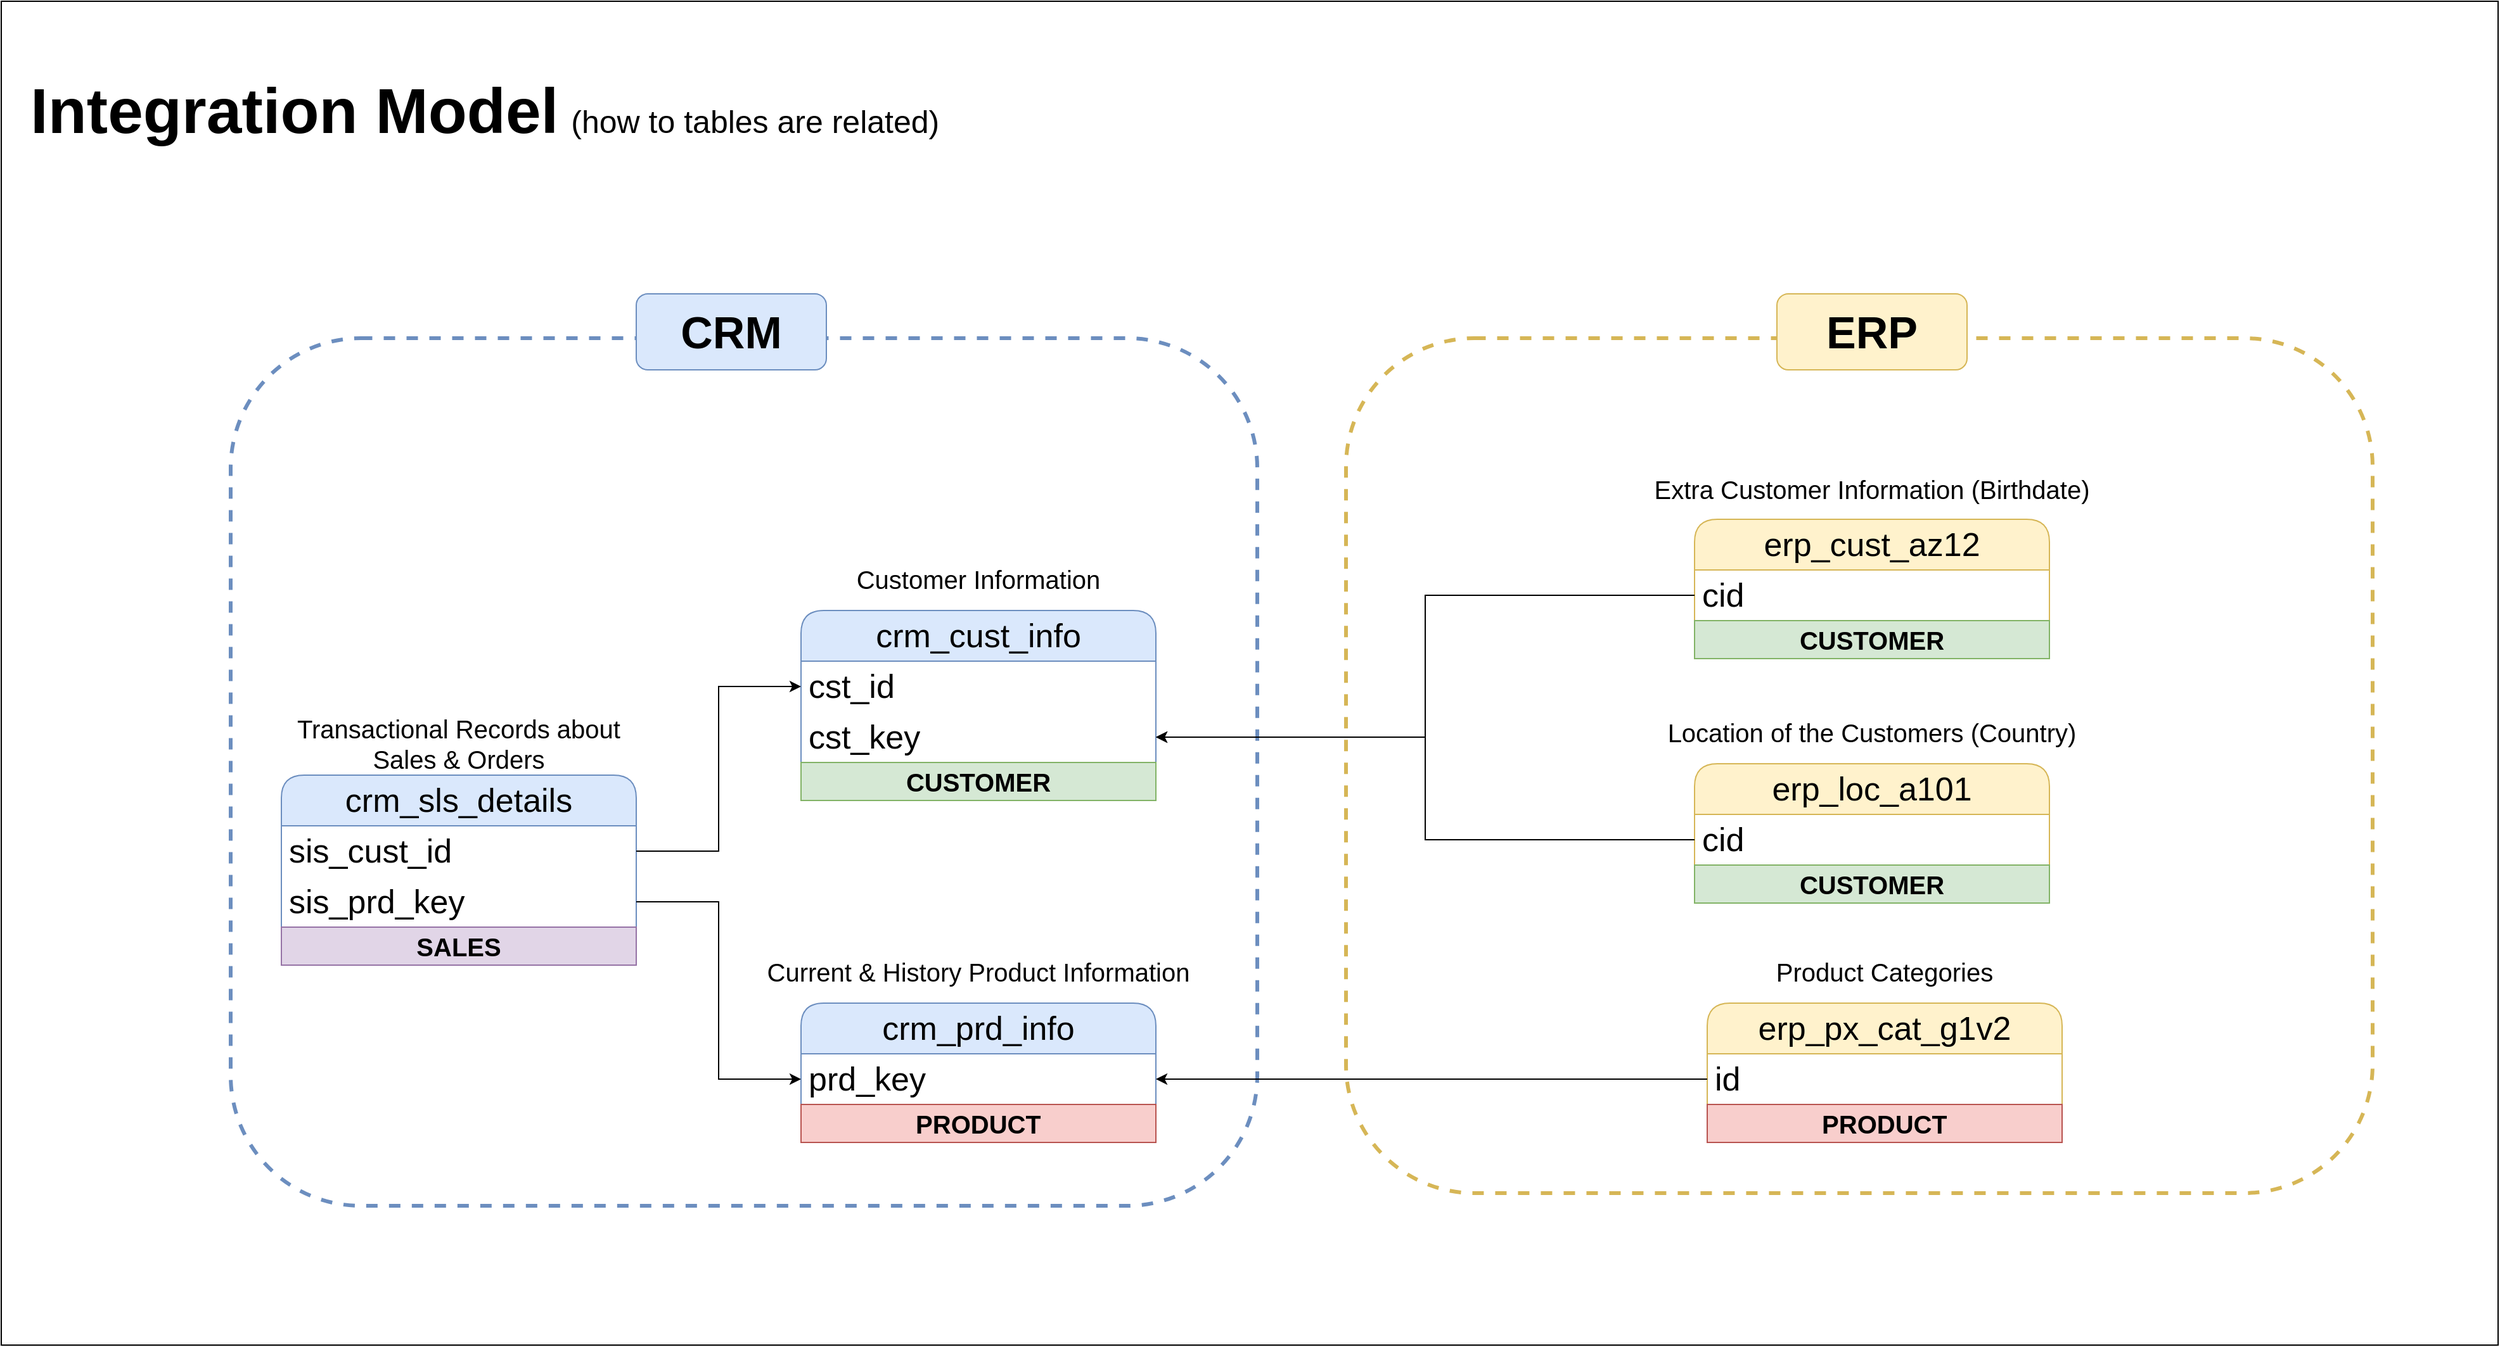 <mxfile version="26.2.15">
  <diagram id="V---gzgZRRrH9fycsV-x" name="integration_model">
    <mxGraphModel dx="1952" dy="1304" grid="1" gridSize="10" guides="1" tooltips="1" connect="1" arrows="1" fold="1" page="1" pageScale="1" pageWidth="2336" pageHeight="1654" math="0" shadow="0">
      <root>
        <mxCell id="0" />
        <mxCell id="1" parent="0" />
        <mxCell id="IGc72aXegma_2KjUhU5X-3" value="" style="rounded=0;whiteSpace=wrap;html=1;" vertex="1" parent="1">
          <mxGeometry x="9" y="9" width="1970" height="1061" as="geometry" />
        </mxCell>
        <mxCell id="hx4u--Mhu4XPBcAvZ-jx-31" value="" style="rounded=1;whiteSpace=wrap;html=1;shadow=0;fillColor=none;strokeColor=#d6b656;dashed=1;strokeWidth=3;" parent="1" vertex="1">
          <mxGeometry x="1070" y="275" width="810" height="675" as="geometry" />
        </mxCell>
        <mxCell id="hx4u--Mhu4XPBcAvZ-jx-29" value="" style="rounded=1;whiteSpace=wrap;html=1;shadow=0;fillColor=none;dashed=1;strokeColor=#6c8ebf;strokeWidth=3;" parent="1" vertex="1">
          <mxGeometry x="190" y="275" width="810" height="685" as="geometry" />
        </mxCell>
        <mxCell id="hx4u--Mhu4XPBcAvZ-jx-1" value="&lt;font style=&quot;&quot;&gt;&lt;font style=&quot;font-weight: bold; font-size: 50px;&quot;&gt;Integration Model&lt;/font&gt;&lt;span style=&quot;font-weight: bold; font-size: 36px;&quot;&gt; &lt;/span&gt;&lt;font style=&quot;color: rgb(0, 0, 0); font-size: 25px;&quot;&gt;(how to tables are related)&lt;/font&gt;&lt;/font&gt;" style="text;html=1;align=left;verticalAlign=middle;whiteSpace=wrap;rounded=0;" parent="1" vertex="1">
          <mxGeometry x="30" y="30" width="750" height="130" as="geometry" />
        </mxCell>
        <mxCell id="hx4u--Mhu4XPBcAvZ-jx-2" value="crm_cust_info" style="swimlane;fontStyle=0;childLayout=stackLayout;horizontal=1;startSize=40;horizontalStack=0;resizeParent=1;resizeParentMax=0;resizeLast=0;collapsible=1;marginBottom=0;whiteSpace=wrap;html=1;rounded=1;fillColor=#dae8fc;strokeColor=#6c8ebf;fontSize=26;" parent="1" vertex="1">
          <mxGeometry x="640" y="490" width="280" height="150" as="geometry" />
        </mxCell>
        <mxCell id="hx4u--Mhu4XPBcAvZ-jx-3" value="cst_id" style="text;strokeColor=none;fillColor=none;align=left;verticalAlign=middle;spacingLeft=4;spacingRight=4;overflow=hidden;points=[[0,0.5],[1,0.5]];portConstraint=eastwest;rotatable=0;whiteSpace=wrap;html=1;fontSize=26;" parent="hx4u--Mhu4XPBcAvZ-jx-2" vertex="1">
          <mxGeometry y="40" width="280" height="40" as="geometry" />
        </mxCell>
        <mxCell id="hx4u--Mhu4XPBcAvZ-jx-19" value="cst_key" style="text;strokeColor=none;fillColor=none;align=left;verticalAlign=middle;spacingLeft=4;spacingRight=4;overflow=hidden;points=[[0,0.5],[1,0.5]];portConstraint=eastwest;rotatable=0;whiteSpace=wrap;html=1;fontSize=26;" parent="hx4u--Mhu4XPBcAvZ-jx-2" vertex="1">
          <mxGeometry y="80" width="280" height="40" as="geometry" />
        </mxCell>
        <mxCell id="IGc72aXegma_2KjUhU5X-6" value="&lt;b&gt;&lt;font style=&quot;font-size: 20px;&quot;&gt;CUSTOMER&lt;/font&gt;&lt;/b&gt;" style="text;html=1;strokeColor=#82b366;fillColor=#d5e8d4;align=center;verticalAlign=middle;whiteSpace=wrap;overflow=hidden;" vertex="1" parent="hx4u--Mhu4XPBcAvZ-jx-2">
          <mxGeometry y="120" width="280" height="30" as="geometry" />
        </mxCell>
        <mxCell id="hx4u--Mhu4XPBcAvZ-jx-6" value="&lt;font style=&quot;font-size: 20px;&quot;&gt;Customer Information&lt;/font&gt;" style="text;html=1;align=center;verticalAlign=middle;whiteSpace=wrap;rounded=0;" parent="1" vertex="1">
          <mxGeometry x="640" y="440" width="280" height="50" as="geometry" />
        </mxCell>
        <mxCell id="hx4u--Mhu4XPBcAvZ-jx-7" value="crm_prd_info" style="swimlane;fontStyle=0;childLayout=stackLayout;horizontal=1;startSize=40;horizontalStack=0;resizeParent=1;resizeParentMax=0;resizeLast=0;collapsible=1;marginBottom=0;whiteSpace=wrap;html=1;rounded=1;fillColor=#dae8fc;strokeColor=#6c8ebf;fontSize=26;" parent="1" vertex="1">
          <mxGeometry x="640" y="800" width="280" height="110" as="geometry" />
        </mxCell>
        <mxCell id="hx4u--Mhu4XPBcAvZ-jx-8" value="prd_key" style="text;strokeColor=none;fillColor=none;align=left;verticalAlign=middle;spacingLeft=4;spacingRight=4;overflow=hidden;points=[[0,0.5],[1,0.5]];portConstraint=eastwest;rotatable=0;whiteSpace=wrap;html=1;fontSize=26;" parent="hx4u--Mhu4XPBcAvZ-jx-7" vertex="1">
          <mxGeometry y="40" width="280" height="40" as="geometry" />
        </mxCell>
        <mxCell id="IGc72aXegma_2KjUhU5X-4" value="&lt;b&gt;&lt;font style=&quot;font-size: 20px;&quot;&gt;PRODUCT&lt;/font&gt;&lt;/b&gt;" style="text;html=1;strokeColor=#b85450;fillColor=#f8cecc;align=center;verticalAlign=middle;whiteSpace=wrap;overflow=hidden;" vertex="1" parent="hx4u--Mhu4XPBcAvZ-jx-7">
          <mxGeometry y="80" width="280" height="30" as="geometry" />
        </mxCell>
        <mxCell id="hx4u--Mhu4XPBcAvZ-jx-9" value="&lt;font style=&quot;font-size: 20px;&quot;&gt;Current &amp;amp; History Product&amp;nbsp;&lt;/font&gt;&lt;span style=&quot;font-size: 20px; background-color: transparent; color: light-dark(rgb(0, 0, 0), rgb(255, 255, 255));&quot;&gt;Information&lt;/span&gt;" style="text;html=1;align=center;verticalAlign=middle;whiteSpace=wrap;rounded=0;" parent="1" vertex="1">
          <mxGeometry x="600" y="750" width="360" height="50" as="geometry" />
        </mxCell>
        <mxCell id="hx4u--Mhu4XPBcAvZ-jx-10" value="crm_sls_details" style="swimlane;fontStyle=0;childLayout=stackLayout;horizontal=1;startSize=40;horizontalStack=0;resizeParent=1;resizeParentMax=0;resizeLast=0;collapsible=1;marginBottom=0;whiteSpace=wrap;html=1;rounded=1;fillColor=#dae8fc;strokeColor=#6c8ebf;fontSize=26;" parent="1" vertex="1">
          <mxGeometry x="230" y="620" width="280" height="150" as="geometry" />
        </mxCell>
        <mxCell id="hx4u--Mhu4XPBcAvZ-jx-11" value="sis_cust_id" style="text;strokeColor=none;fillColor=none;align=left;verticalAlign=middle;spacingLeft=4;spacingRight=4;overflow=hidden;points=[[0,0.5],[1,0.5]];portConstraint=eastwest;rotatable=0;whiteSpace=wrap;html=1;fontSize=26;" parent="hx4u--Mhu4XPBcAvZ-jx-10" vertex="1">
          <mxGeometry y="40" width="280" height="40" as="geometry" />
        </mxCell>
        <mxCell id="hx4u--Mhu4XPBcAvZ-jx-13" value="sis_prd_key" style="text;strokeColor=none;fillColor=none;align=left;verticalAlign=middle;spacingLeft=4;spacingRight=4;overflow=hidden;points=[[0,0.5],[1,0.5]];portConstraint=eastwest;rotatable=0;whiteSpace=wrap;html=1;fontSize=26;" parent="hx4u--Mhu4XPBcAvZ-jx-10" vertex="1">
          <mxGeometry y="80" width="280" height="40" as="geometry" />
        </mxCell>
        <mxCell id="IGc72aXegma_2KjUhU5X-9" value="&lt;b&gt;&lt;font style=&quot;font-size: 20px;&quot;&gt;SALES&lt;/font&gt;&lt;/b&gt;" style="text;html=1;strokeColor=#9673a6;fillColor=#e1d5e7;align=center;verticalAlign=middle;whiteSpace=wrap;overflow=hidden;" vertex="1" parent="hx4u--Mhu4XPBcAvZ-jx-10">
          <mxGeometry y="120" width="280" height="30" as="geometry" />
        </mxCell>
        <mxCell id="hx4u--Mhu4XPBcAvZ-jx-12" value="&lt;span style=&quot;font-size: 20px;&quot;&gt;Transactional Records about Sales &amp;amp; Orders&lt;/span&gt;" style="text;html=1;align=center;verticalAlign=middle;whiteSpace=wrap;rounded=0;" parent="1" vertex="1">
          <mxGeometry x="230" y="570" width="280" height="50" as="geometry" />
        </mxCell>
        <mxCell id="hx4u--Mhu4XPBcAvZ-jx-14" style="edgeStyle=orthogonalEdgeStyle;rounded=0;orthogonalLoop=1;jettySize=auto;html=1;entryX=0;entryY=0.5;entryDx=0;entryDy=0;" parent="1" source="hx4u--Mhu4XPBcAvZ-jx-11" target="hx4u--Mhu4XPBcAvZ-jx-3" edge="1">
          <mxGeometry relative="1" as="geometry" />
        </mxCell>
        <mxCell id="hx4u--Mhu4XPBcAvZ-jx-15" style="edgeStyle=orthogonalEdgeStyle;rounded=0;orthogonalLoop=1;jettySize=auto;html=1;entryX=0;entryY=0.5;entryDx=0;entryDy=0;" parent="1" source="hx4u--Mhu4XPBcAvZ-jx-13" target="hx4u--Mhu4XPBcAvZ-jx-8" edge="1">
          <mxGeometry relative="1" as="geometry" />
        </mxCell>
        <mxCell id="hx4u--Mhu4XPBcAvZ-jx-16" value="erp_cust_az12" style="swimlane;fontStyle=0;childLayout=stackLayout;horizontal=1;startSize=40;horizontalStack=0;resizeParent=1;resizeParentMax=0;resizeLast=0;collapsible=1;marginBottom=0;whiteSpace=wrap;html=1;rounded=1;fillColor=#fff2cc;strokeColor=#d6b656;fontSize=26;" parent="1" vertex="1">
          <mxGeometry x="1345" y="418" width="280" height="110" as="geometry" />
        </mxCell>
        <mxCell id="hx4u--Mhu4XPBcAvZ-jx-17" value="cid" style="text;strokeColor=none;fillColor=none;align=left;verticalAlign=middle;spacingLeft=4;spacingRight=4;overflow=hidden;points=[[0,0.5],[1,0.5]];portConstraint=eastwest;rotatable=0;whiteSpace=wrap;html=1;fontSize=26;" parent="hx4u--Mhu4XPBcAvZ-jx-16" vertex="1">
          <mxGeometry y="40" width="280" height="40" as="geometry" />
        </mxCell>
        <mxCell id="IGc72aXegma_2KjUhU5X-7" value="&lt;b&gt;&lt;font style=&quot;font-size: 20px;&quot;&gt;CUSTOMER&lt;/font&gt;&lt;/b&gt;" style="text;html=1;strokeColor=#82b366;fillColor=#d5e8d4;align=center;verticalAlign=middle;whiteSpace=wrap;overflow=hidden;" vertex="1" parent="hx4u--Mhu4XPBcAvZ-jx-16">
          <mxGeometry y="80" width="280" height="30" as="geometry" />
        </mxCell>
        <mxCell id="hx4u--Mhu4XPBcAvZ-jx-18" value="&lt;font style=&quot;font-size: 20px;&quot;&gt;Extra Customer Information (Birthdate)&lt;/font&gt;" style="text;html=1;align=center;verticalAlign=middle;whiteSpace=wrap;rounded=0;" parent="1" vertex="1">
          <mxGeometry x="1295" y="369" width="380" height="50" as="geometry" />
        </mxCell>
        <mxCell id="hx4u--Mhu4XPBcAvZ-jx-20" style="edgeStyle=orthogonalEdgeStyle;rounded=0;orthogonalLoop=1;jettySize=auto;html=1;entryX=1;entryY=0.5;entryDx=0;entryDy=0;" parent="1" source="hx4u--Mhu4XPBcAvZ-jx-17" target="hx4u--Mhu4XPBcAvZ-jx-19" edge="1">
          <mxGeometry relative="1" as="geometry" />
        </mxCell>
        <mxCell id="hx4u--Mhu4XPBcAvZ-jx-21" value="erp_loc_a101" style="swimlane;fontStyle=0;childLayout=stackLayout;horizontal=1;startSize=40;horizontalStack=0;resizeParent=1;resizeParentMax=0;resizeLast=0;collapsible=1;marginBottom=0;whiteSpace=wrap;html=1;rounded=1;fillColor=#fff2cc;strokeColor=#d6b656;fontSize=26;" parent="1" vertex="1">
          <mxGeometry x="1345" y="611" width="280" height="110" as="geometry" />
        </mxCell>
        <mxCell id="hx4u--Mhu4XPBcAvZ-jx-22" value="cid" style="text;strokeColor=none;fillColor=none;align=left;verticalAlign=middle;spacingLeft=4;spacingRight=4;overflow=hidden;points=[[0,0.5],[1,0.5]];portConstraint=eastwest;rotatable=0;whiteSpace=wrap;html=1;fontSize=26;" parent="hx4u--Mhu4XPBcAvZ-jx-21" vertex="1">
          <mxGeometry y="40" width="280" height="40" as="geometry" />
        </mxCell>
        <mxCell id="IGc72aXegma_2KjUhU5X-8" value="&lt;b&gt;&lt;font style=&quot;font-size: 20px;&quot;&gt;CUSTOMER&lt;/font&gt;&lt;/b&gt;" style="text;html=1;strokeColor=#82b366;fillColor=#d5e8d4;align=center;verticalAlign=middle;whiteSpace=wrap;overflow=hidden;" vertex="1" parent="hx4u--Mhu4XPBcAvZ-jx-21">
          <mxGeometry y="80" width="280" height="30" as="geometry" />
        </mxCell>
        <mxCell id="hx4u--Mhu4XPBcAvZ-jx-23" value="&lt;font style=&quot;font-size: 20px;&quot;&gt;Location of the Customers (Country)&lt;/font&gt;" style="text;html=1;align=center;verticalAlign=middle;whiteSpace=wrap;rounded=0;" parent="1" vertex="1">
          <mxGeometry x="1295" y="561" width="380" height="50" as="geometry" />
        </mxCell>
        <mxCell id="hx4u--Mhu4XPBcAvZ-jx-24" style="edgeStyle=orthogonalEdgeStyle;rounded=0;orthogonalLoop=1;jettySize=auto;html=1;entryX=1;entryY=0.5;entryDx=0;entryDy=0;" parent="1" source="hx4u--Mhu4XPBcAvZ-jx-22" target="hx4u--Mhu4XPBcAvZ-jx-19" edge="1">
          <mxGeometry relative="1" as="geometry" />
        </mxCell>
        <mxCell id="hx4u--Mhu4XPBcAvZ-jx-25" value="erp_px_cat_g1v2" style="swimlane;fontStyle=0;childLayout=stackLayout;horizontal=1;startSize=40;horizontalStack=0;resizeParent=1;resizeParentMax=0;resizeLast=0;collapsible=1;marginBottom=0;whiteSpace=wrap;html=1;rounded=1;fillColor=#fff2cc;strokeColor=#d6b656;fontSize=26;" parent="1" vertex="1">
          <mxGeometry x="1355" y="800" width="280" height="110" as="geometry" />
        </mxCell>
        <mxCell id="hx4u--Mhu4XPBcAvZ-jx-26" value="id" style="text;strokeColor=none;fillColor=none;align=left;verticalAlign=middle;spacingLeft=4;spacingRight=4;overflow=hidden;points=[[0,0.5],[1,0.5]];portConstraint=eastwest;rotatable=0;whiteSpace=wrap;html=1;fontSize=26;" parent="hx4u--Mhu4XPBcAvZ-jx-25" vertex="1">
          <mxGeometry y="40" width="280" height="40" as="geometry" />
        </mxCell>
        <mxCell id="IGc72aXegma_2KjUhU5X-5" value="&lt;b&gt;&lt;font style=&quot;font-size: 20px;&quot;&gt;PRODUCT&lt;/font&gt;&lt;/b&gt;" style="text;html=1;strokeColor=#b85450;fillColor=#f8cecc;align=center;verticalAlign=middle;whiteSpace=wrap;overflow=hidden;" vertex="1" parent="hx4u--Mhu4XPBcAvZ-jx-25">
          <mxGeometry y="80" width="280" height="30" as="geometry" />
        </mxCell>
        <mxCell id="hx4u--Mhu4XPBcAvZ-jx-27" value="&lt;span style=&quot;font-size: 20px;&quot;&gt;Product Categories&lt;/span&gt;" style="text;html=1;align=center;verticalAlign=middle;whiteSpace=wrap;rounded=0;" parent="1" vertex="1">
          <mxGeometry x="1305" y="750" width="380" height="50" as="geometry" />
        </mxCell>
        <mxCell id="hx4u--Mhu4XPBcAvZ-jx-28" style="edgeStyle=orthogonalEdgeStyle;rounded=0;orthogonalLoop=1;jettySize=auto;html=1;entryX=1;entryY=0.5;entryDx=0;entryDy=0;" parent="1" source="hx4u--Mhu4XPBcAvZ-jx-26" target="hx4u--Mhu4XPBcAvZ-jx-8" edge="1">
          <mxGeometry relative="1" as="geometry" />
        </mxCell>
        <mxCell id="hx4u--Mhu4XPBcAvZ-jx-32" value="&lt;b&gt;&lt;font style=&quot;font-size: 35px;&quot;&gt;CRM&lt;/font&gt;&lt;/b&gt;" style="rounded=1;whiteSpace=wrap;html=1;fillColor=#dae8fc;strokeColor=#6c8ebf;" parent="1" vertex="1">
          <mxGeometry x="510" y="240" width="150" height="60" as="geometry" />
        </mxCell>
        <mxCell id="hx4u--Mhu4XPBcAvZ-jx-33" value="&lt;b&gt;&lt;font style=&quot;font-size: 35px;&quot;&gt;ERP&lt;/font&gt;&lt;/b&gt;" style="rounded=1;whiteSpace=wrap;html=1;fillColor=#fff2cc;strokeColor=#d6b656;" parent="1" vertex="1">
          <mxGeometry x="1410" y="240" width="150" height="60" as="geometry" />
        </mxCell>
      </root>
    </mxGraphModel>
  </diagram>
</mxfile>
